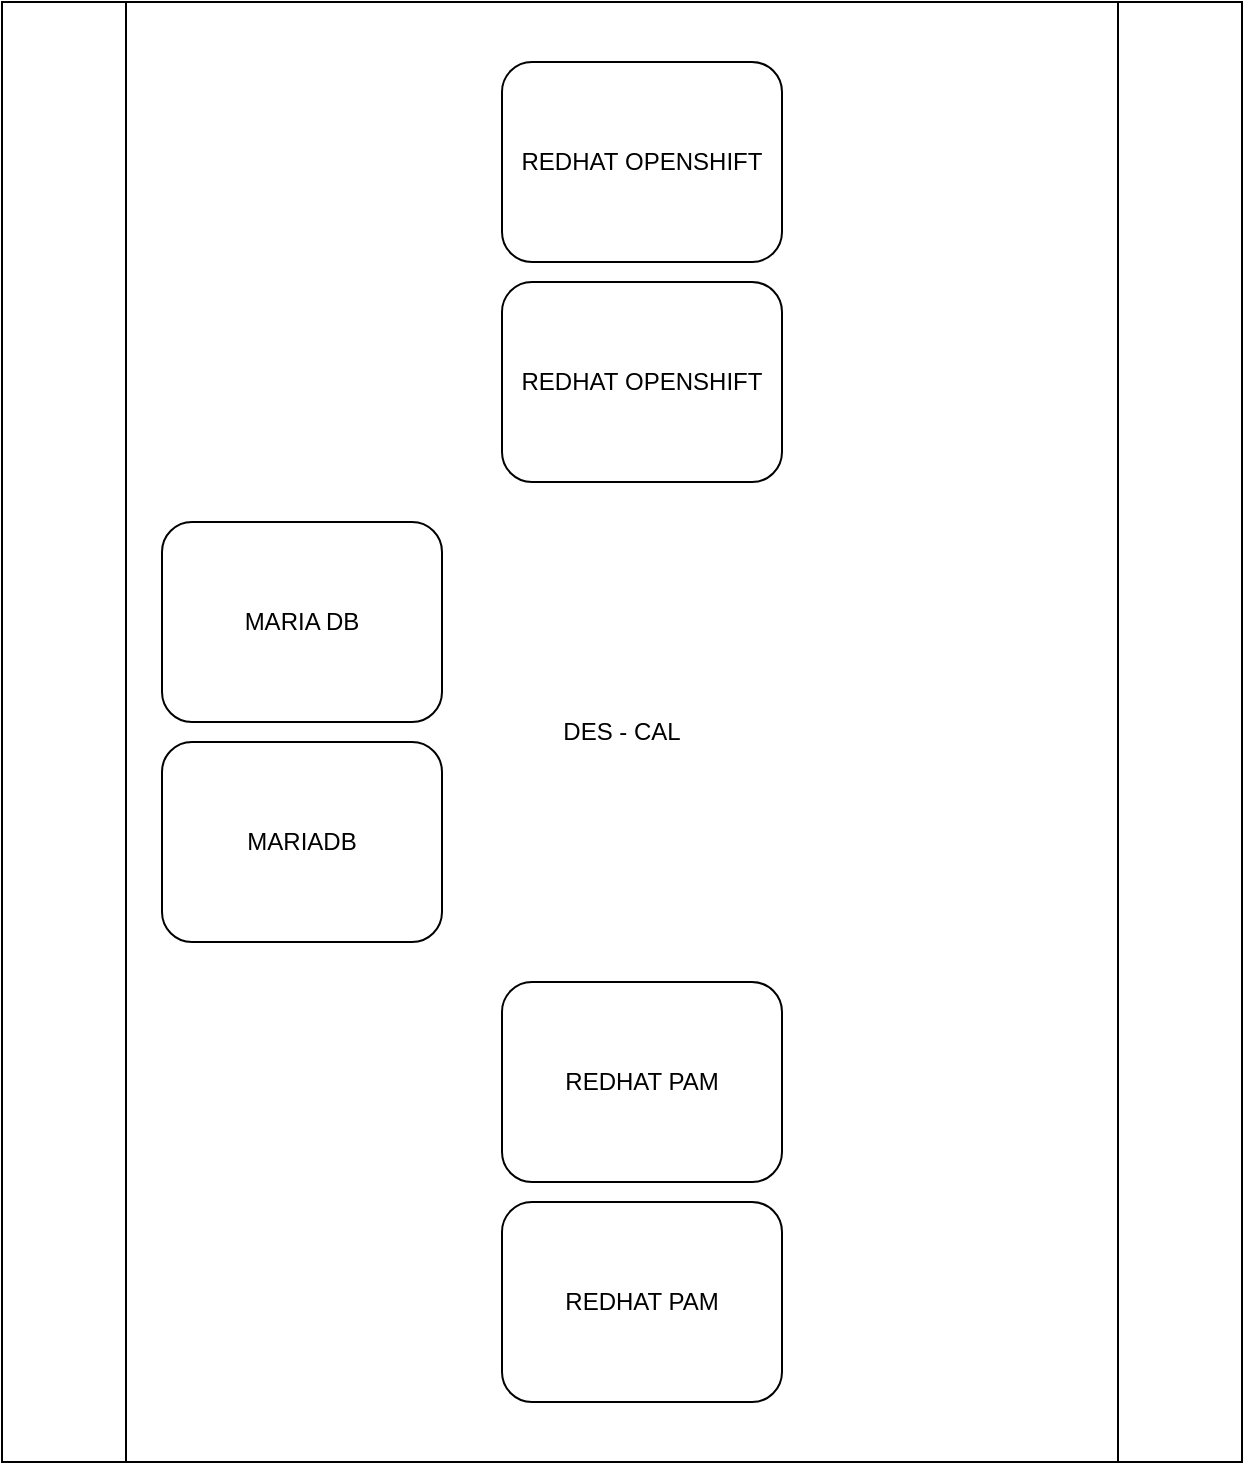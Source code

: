 <mxfile version="13.6.2" type="device"><diagram id="dqSxfPAKccFOW4cEQQvx" name="Page-1"><mxGraphModel dx="1483" dy="783" grid="1" gridSize="10" guides="1" tooltips="1" connect="1" arrows="1" fold="1" page="1" pageScale="1" pageWidth="827" pageHeight="1169" math="0" shadow="0"><root><mxCell id="0"/><mxCell id="1" parent="0"/><mxCell id="_HByQD12UDNoKM9O6A7R-7" value="DES - CAL" style="shape=process;whiteSpace=wrap;html=1;backgroundOutline=1;" vertex="1" parent="1"><mxGeometry x="50" y="20" width="620" height="730" as="geometry"/></mxCell><mxCell id="_HByQD12UDNoKM9O6A7R-1" value="REDHAT&amp;nbsp;OPENSHIFT" style="rounded=1;whiteSpace=wrap;html=1;" vertex="1" parent="1"><mxGeometry x="300" y="50" width="140" height="100" as="geometry"/></mxCell><mxCell id="_HByQD12UDNoKM9O6A7R-2" value="REDHAT PAM" style="rounded=1;whiteSpace=wrap;html=1;" vertex="1" parent="1"><mxGeometry x="300" y="510" width="140" height="100" as="geometry"/></mxCell><mxCell id="_HByQD12UDNoKM9O6A7R-3" value="MARIADB" style="rounded=1;whiteSpace=wrap;html=1;" vertex="1" parent="1"><mxGeometry x="130" y="390" width="140" height="100" as="geometry"/></mxCell><mxCell id="_HByQD12UDNoKM9O6A7R-4" value="REDHAT&amp;nbsp;OPENSHIFT" style="rounded=1;whiteSpace=wrap;html=1;" vertex="1" parent="1"><mxGeometry x="300" y="160" width="140" height="100" as="geometry"/></mxCell><mxCell id="_HByQD12UDNoKM9O6A7R-5" value="MARIA DB" style="rounded=1;whiteSpace=wrap;html=1;" vertex="1" parent="1"><mxGeometry x="130" y="280" width="140" height="100" as="geometry"/></mxCell><mxCell id="_HByQD12UDNoKM9O6A7R-6" value="REDHAT PAM" style="rounded=1;whiteSpace=wrap;html=1;" vertex="1" parent="1"><mxGeometry x="300" y="620" width="140" height="100" as="geometry"/></mxCell></root></mxGraphModel></diagram></mxfile>